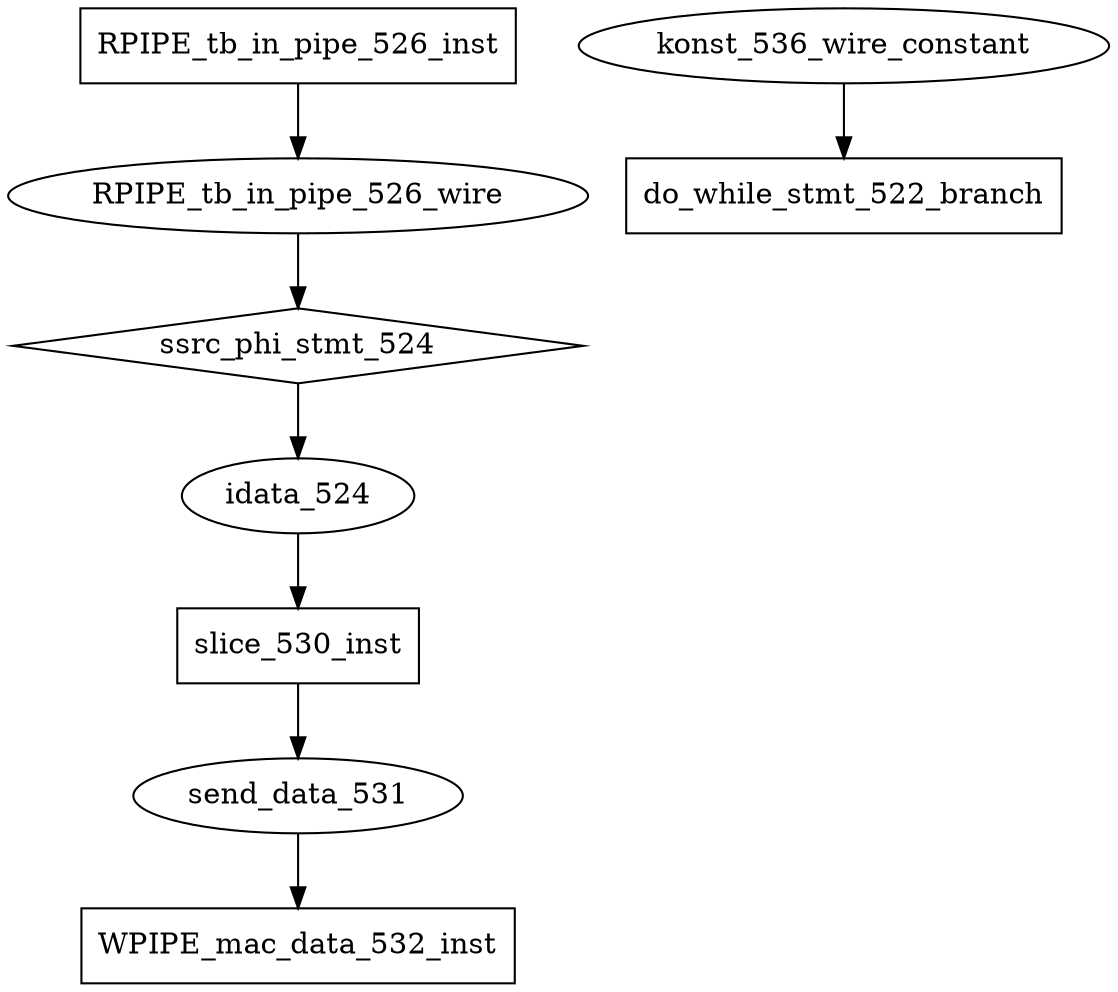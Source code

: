 digraph data_path {
  RPIPE_tb_in_pipe_526_wire [shape=ellipse];
  idata_524 [shape=ellipse];
  konst_536_wire_constant [shape=ellipse];
  send_data_531 [shape=ellipse];
  RPIPE_tb_in_pipe_526_inst [shape=rectangle];
RPIPE_tb_in_pipe_526_inst -> RPIPE_tb_in_pipe_526_wire;
  WPIPE_mac_data_532_inst [shape=rectangle];
send_data_531  -> WPIPE_mac_data_532_inst;
  do_while_stmt_522_branch [shape=rectangle];
konst_536_wire_constant  -> do_while_stmt_522_branch;
  slice_530_inst [shape=rectangle];
idata_524  -> slice_530_inst;
slice_530_inst -> send_data_531;
  ssrc_phi_stmt_524 [shape=diamond];
RPIPE_tb_in_pipe_526_wire  -> ssrc_phi_stmt_524;
ssrc_phi_stmt_524 -> idata_524;
}
